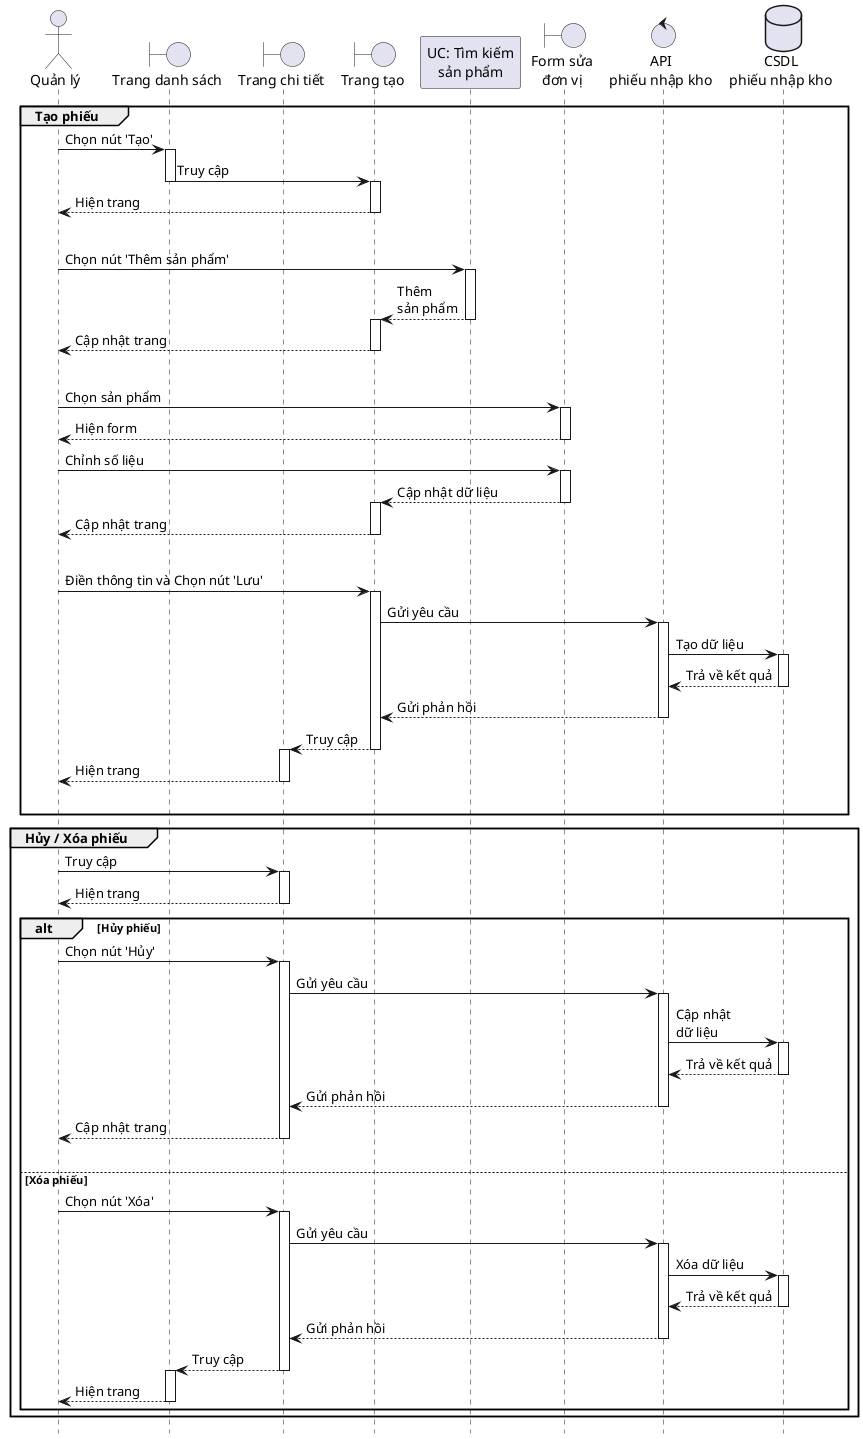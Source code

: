 @startuml ImportReportManage
hide footbox

actor User as "Quản lý"
boundary ListPage as "Trang danh sách"
boundary DetailsPage as "Trang chi tiết"
boundary CreatePage as "Trang tạo"
participant ProductSearch as "UC: Tìm kiếm\nsản phẩm"
boundary EditItemPage as "Form sửa\nđơn vị"
control API as "API\nphiếu nhập kho"
database Database as "CSDL\nphiếu nhập kho"

group Tạo phiếu
    User -> ListPage ++ : Chọn nút 'Tạo'
    ListPage -> CreatePage --++ : Truy cập
    CreatePage --> User -- : Hiện trang
    |||
    User -> ProductSearch ++ : Chọn nút 'Thêm sản phẩm'
    ProductSearch --> CreatePage --++ : Thêm\nsản phẩm
    CreatePage --> User -- : Cập nhật trang
    |||
    User -> EditItemPage ++ : Chọn sản phẩm
    EditItemPage --> User -- : Hiện form
    User -> EditItemPage ++ : Chỉnh số liệu
    EditItemPage --> CreatePage --++ : Cập nhật dữ liệu
    CreatePage --> User -- : Cập nhật trang
    |||
    User -> CreatePage ++ : Điền thông tin và Chọn nút 'Lưu'
    CreatePage -> API ++ : Gửi yêu cầu
    API -> Database ++ : Tạo dữ liệu
    Database --> API -- : Trả về kết quả
    API --> CreatePage -- : Gửi phản hồi
    CreatePage --> DetailsPage --++ : Truy cập
    DetailsPage --> User -- : Hiện trang
    |||
end

group Hủy / Xóa phiếu
    User -> DetailsPage ++ : Truy cập
    DetailsPage --> User -- : Hiện trang

    alt Hủy phiếu
        User -> DetailsPage ++ : Chọn nút 'Hủy'
        DetailsPage -> API ++ : Gửi yêu cầu
        API -> Database ++ : Cập nhật\ndữ liệu
        Database --> API -- : Trả về kết quả
        API --> DetailsPage -- : Gửi phản hồi
        DetailsPage --> User -- : Cập nhật trang
        |||
    else Xóa phiếu
        User -> DetailsPage ++ : Chọn nút 'Xóa'
        DetailsPage -> API ++ : Gửi yêu cầu
        API -> Database ++ : Xóa dữ liệu
        Database --> API -- : Trả về kết quả
        API --> DetailsPage -- : Gửi phản hồi
        DetailsPage --> ListPage --++ : Truy cập
        ListPage --> User -- : Hiện trang
    end
end

@enduml
